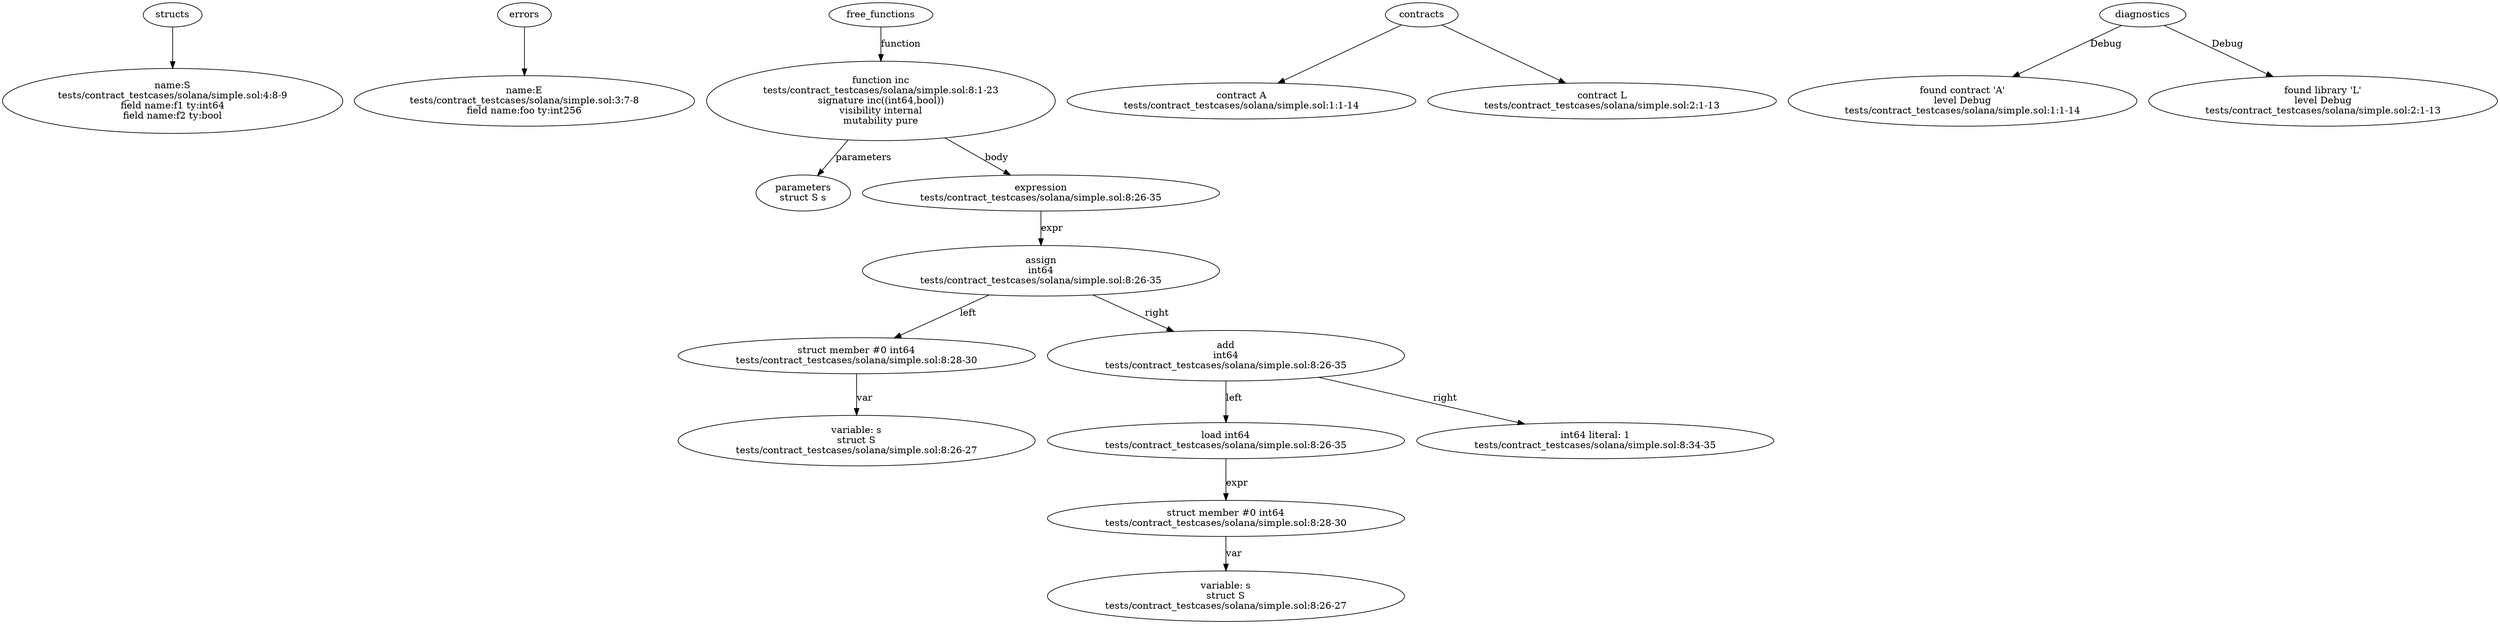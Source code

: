 strict digraph "tests/contract_testcases/solana/simple.sol" {
	S [label="name:S\ntests/contract_testcases/solana/simple.sol:4:8-9\nfield name:f1 ty:int64\nfield name:f2 ty:bool"]
	E [label="name:E\ntests/contract_testcases/solana/simple.sol:3:7-8\nfield name:foo ty:int256"]
	inc [label="function inc\ntests/contract_testcases/solana/simple.sol:8:1-23\nsignature inc((int64,bool))\nvisibility internal\nmutability pure"]
	parameters [label="parameters\nstruct S s"]
	expr [label="expression\ntests/contract_testcases/solana/simple.sol:8:26-35"]
	assign [label="assign\nint64\ntests/contract_testcases/solana/simple.sol:8:26-35"]
	structmember [label="struct member #0 int64\ntests/contract_testcases/solana/simple.sol:8:28-30"]
	variable [label="variable: s\nstruct S\ntests/contract_testcases/solana/simple.sol:8:26-27"]
	add [label="add\nint64\ntests/contract_testcases/solana/simple.sol:8:26-35"]
	load [label="load int64\ntests/contract_testcases/solana/simple.sol:8:26-35"]
	structmember_13 [label="struct member #0 int64\ntests/contract_testcases/solana/simple.sol:8:28-30"]
	variable_14 [label="variable: s\nstruct S\ntests/contract_testcases/solana/simple.sol:8:26-27"]
	number_literal [label="int64 literal: 1\ntests/contract_testcases/solana/simple.sol:8:34-35"]
	contract [label="contract A\ntests/contract_testcases/solana/simple.sol:1:1-14"]
	contract_18 [label="contract L\ntests/contract_testcases/solana/simple.sol:2:1-13"]
	diagnostic [label="found contract 'A'\nlevel Debug\ntests/contract_testcases/solana/simple.sol:1:1-14"]
	diagnostic_21 [label="found library 'L'\nlevel Debug\ntests/contract_testcases/solana/simple.sol:2:1-13"]
	structs -> S
	errors -> E
	free_functions -> inc [label="function"]
	inc -> parameters [label="parameters"]
	inc -> expr [label="body"]
	expr -> assign [label="expr"]
	assign -> structmember [label="left"]
	structmember -> variable [label="var"]
	assign -> add [label="right"]
	add -> load [label="left"]
	load -> structmember_13 [label="expr"]
	structmember_13 -> variable_14 [label="var"]
	add -> number_literal [label="right"]
	contracts -> contract
	contracts -> contract_18
	diagnostics -> diagnostic [label="Debug"]
	diagnostics -> diagnostic_21 [label="Debug"]
}
